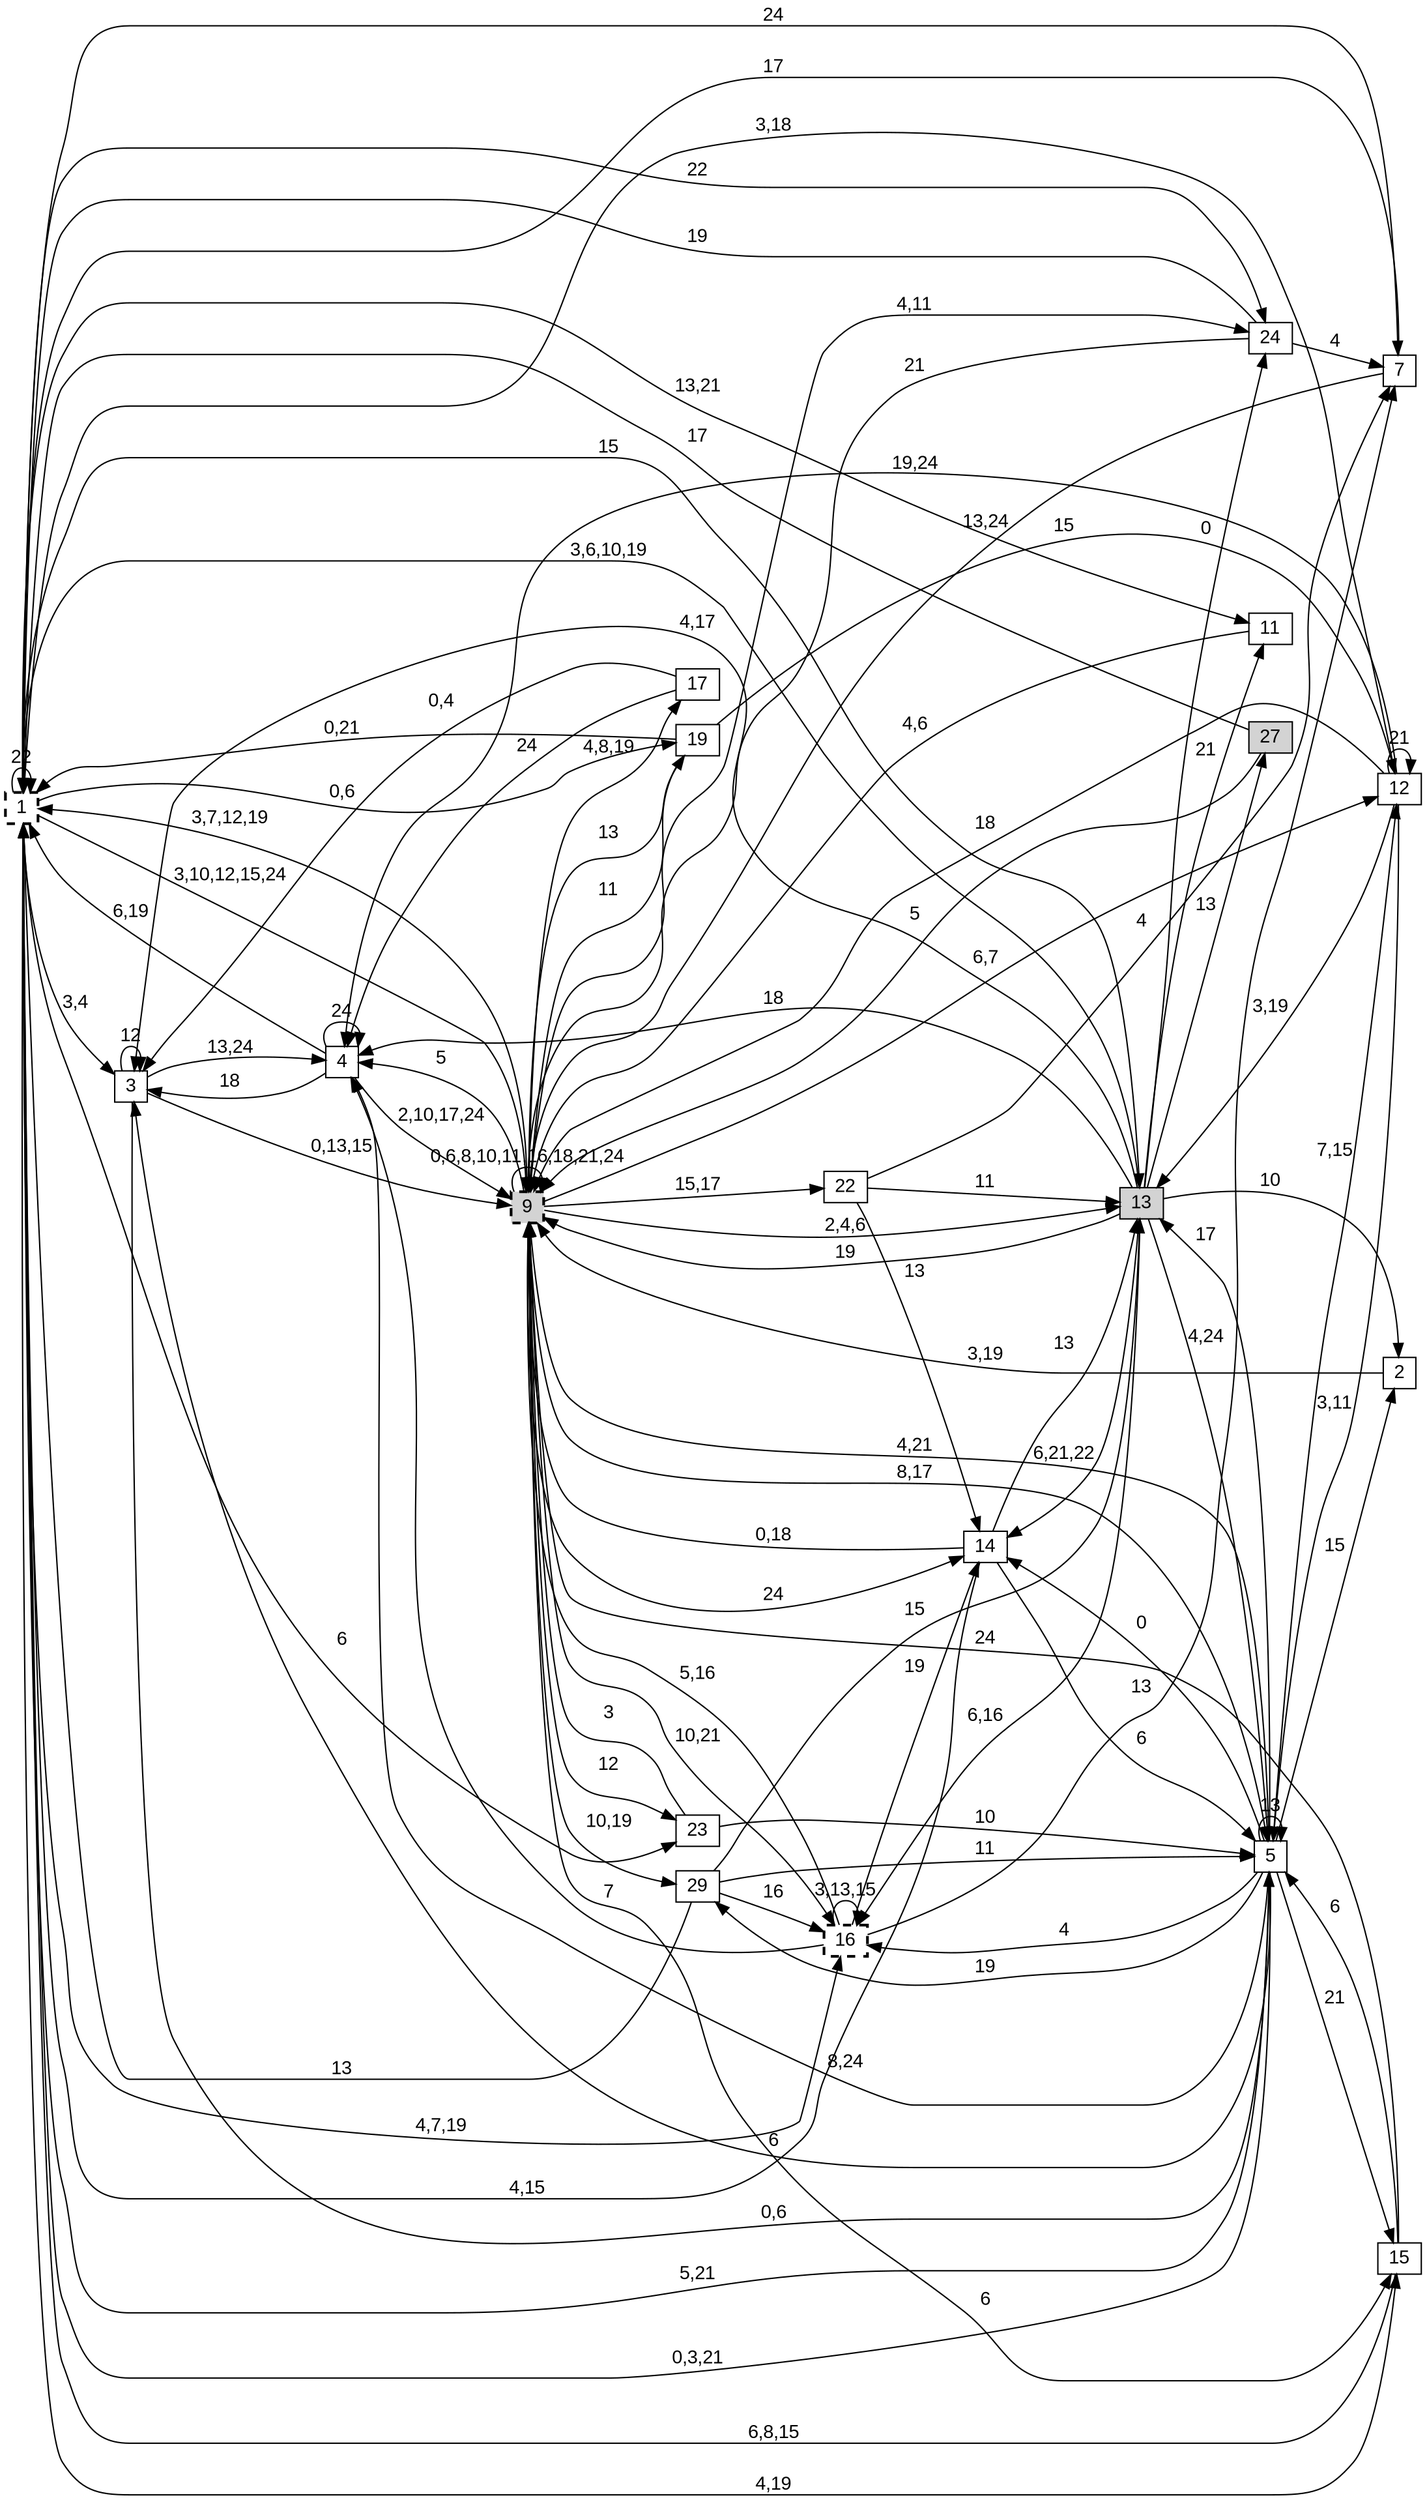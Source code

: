digraph "NDFA" {
  rankdir=LR
  node [shape=box width=0.1 height=0.1 fontname=Arial]
  edge [fontname=Arial]
/* Estados */
 s1 [label="1" style="bold,dashed"] /* I:0 F:1 D:0 */
 s2 [label="2" ] /* I:0 F:0 D:0 */
 s3 [label="3" ] /* I:0 F:0 D:0 */
 s4 [label="4" ] /* I:0 F:0 D:0 */
 s5 [label="5" ] /* I:0 F:0 D:0 */
 s7 [label="7" ] /* I:0 F:0 D:0 */
 s9 [label="9" style="filled,bold,dashed"] /* I:1 F:1 D:0 */
 s11 [label="11" ] /* I:0 F:0 D:0 */
 s12 [label="12" ] /* I:0 F:0 D:0 */
 s13 [label="13" style="filled"] /* I:1 F:0 D:0 */
 s14 [label="14" ] /* I:0 F:0 D:0 */
 s15 [label="15" ] /* I:0 F:0 D:0 */
 s16 [label="16" style="bold,dashed"] /* I:0 F:1 D:0 */
 s17 [label="17" ] /* I:0 F:0 D:0 */
 s19 [label="19" ] /* I:0 F:0 D:0 */
 s22 [label="22" ] /* I:0 F:0 D:0 */
 s23 [label="23" ] /* I:0 F:0 D:0 */
 s24 [label="24" ] /* I:0 F:0 D:0 */
 s27 [label="27" style="filled"] /* I:1 F:0 D:0 */
 s29 [label="29" ] /* I:0 F:0 D:0 */
/* Transiciones */
  s1 -> s1 [label="22"]
  s1 -> s3 [label="3,4"]
  s1 -> s5 [label="5,21"]
  s1 -> s7 [label="24"]
  s1 -> s9 [label="3,10,12,15,24"]
  s1 -> s11 [label="13,21"]
  s1 -> s13 [label="15"]
  s1 -> s15 [label="4,19"]
  s1 -> s16 [label="4,7,19"]
  s1 -> s19 [label="0,6"]
  s1 -> s23 [label="6"]
  s1 -> s24 [label="22"]
  s2 -> s9 [label="3,19"]
  s3 -> s3 [label="12"]
  s3 -> s4 [label="13,24"]
  s3 -> s5 [label="0,6"]
  s3 -> s9 [label="0,13,15"]
  s4 -> s1 [label="6,19"]
  s4 -> s3 [label="18"]
  s4 -> s4 [label="24"]
  s4 -> s9 [label="2,10,17,24"]
  s5 -> s1 [label="0,3,21"]
  s5 -> s2 [label="15"]
  s5 -> s3 [label="6"]
  s5 -> s4 [label="8,24"]
  s5 -> s5 [label="13"]
  s5 -> s9 [label="4,21"]
  s5 -> s12 [label="7,15"]
  s5 -> s13 [label="17"]
  s5 -> s14 [label="0"]
  s5 -> s15 [label="21"]
  s5 -> s16 [label="4"]
  s5 -> s29 [label="19"]
  s7 -> s1 [label="17"]
  s7 -> s9 [label="13,24"]
  s9 -> s1 [label="3,7,12,19"]
  s9 -> s4 [label="5"]
  s9 -> s5 [label="8,17"]
  s9 -> s9 [label="0,6,8,10,11,16,18,21,24"]
  s9 -> s12 [label="6,7"]
  s9 -> s13 [label="2,4,6"]
  s9 -> s14 [label="24"]
  s9 -> s15 [label="6"]
  s9 -> s16 [label="10,21"]
  s9 -> s17 [label="4,8,19"]
  s9 -> s19 [label="13"]
  s9 -> s22 [label="15,17"]
  s9 -> s23 [label="12"]
  s9 -> s24 [label="4,11"]
  s9 -> s29 [label="10,19"]
  s11 -> s9 [label="4,6"]
  s12 -> s1 [label="3,18"]
  s12 -> s4 [label="19,24"]
  s12 -> s5 [label="3,11"]
  s12 -> s9 [label="18"]
  s12 -> s12 [label="21"]
  s12 -> s13 [label="3,19"]
  s13 -> s1 [label="3,6,10,19"]
  s13 -> s2 [label="10"]
  s13 -> s3 [label="4,17"]
  s13 -> s4 [label="18"]
  s13 -> s5 [label="4,24"]
  s13 -> s9 [label="19"]
  s13 -> s11 [label="21"]
  s13 -> s14 [label="6,21,22"]
  s13 -> s16 [label="6,16"]
  s13 -> s24 [label="0"]
  s13 -> s27 [label="13"]
  s14 -> s1 [label="4,15"]
  s14 -> s5 [label="6"]
  s14 -> s9 [label="0,18"]
  s14 -> s13 [label="13"]
  s15 -> s1 [label="6,8,15"]
  s15 -> s5 [label="6"]
  s15 -> s9 [label="24"]
  s16 -> s4 [label="7"]
  s16 -> s7 [label="13"]
  s16 -> s9 [label="5,16"]
  s16 -> s14 [label="19"]
  s16 -> s16 [label="3,13,15"]
  s17 -> s3 [label="0,4"]
  s17 -> s4 [label="24"]
  s19 -> s1 [label="0,21"]
  s19 -> s9 [label="11"]
  s19 -> s12 [label="15"]
  s22 -> s7 [label="4"]
  s22 -> s13 [label="11"]
  s22 -> s14 [label="13"]
  s23 -> s5 [label="10"]
  s23 -> s9 [label="3"]
  s24 -> s1 [label="19"]
  s24 -> s7 [label="4"]
  s24 -> s9 [label="21"]
  s27 -> s1 [label="17"]
  s27 -> s9 [label="5"]
  s29 -> s1 [label="13"]
  s29 -> s5 [label="11"]
  s29 -> s13 [label="15"]
  s29 -> s16 [label="16"]
}
